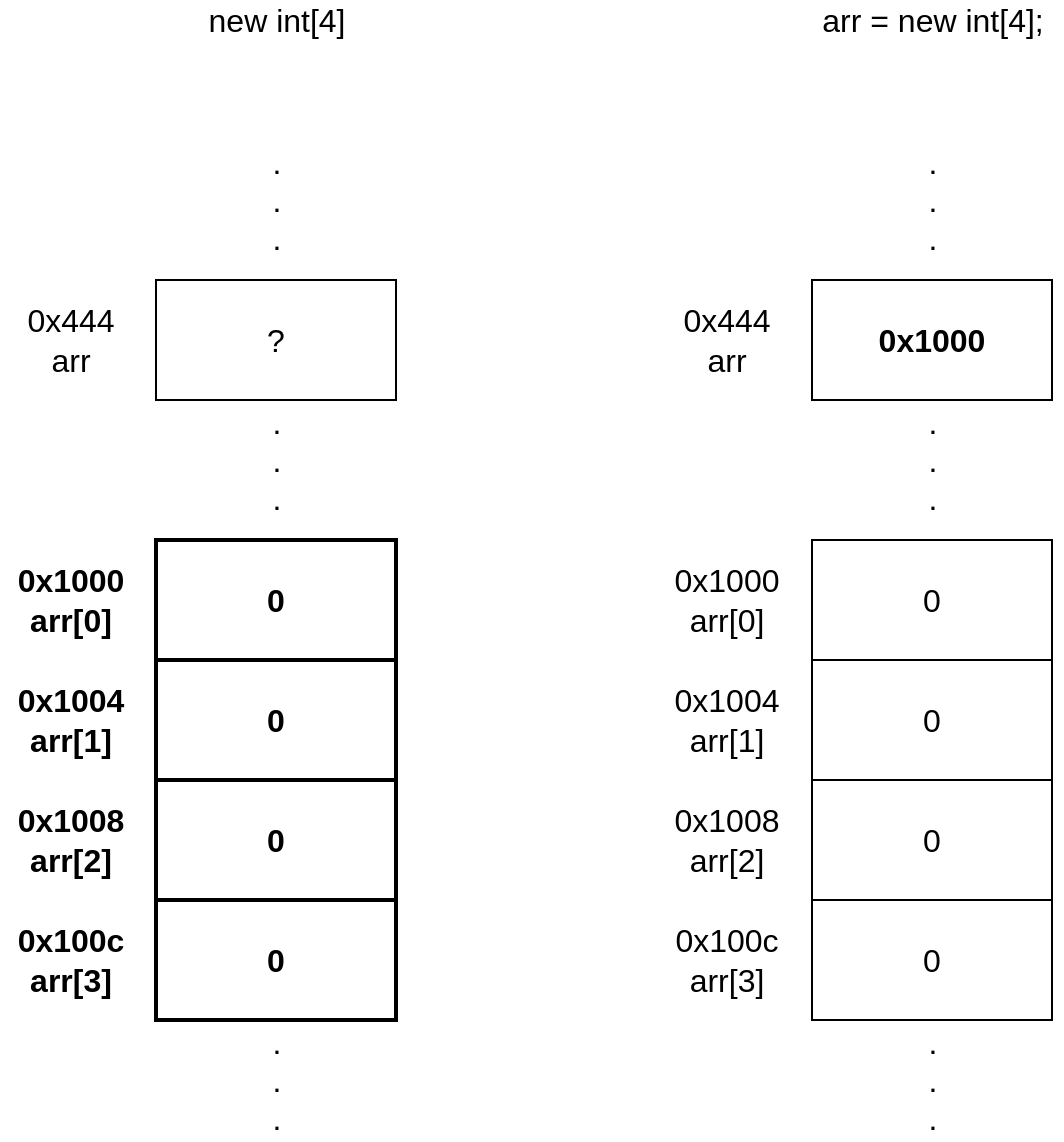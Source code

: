 <mxfile version="13.0.3" type="device"><diagram id="ITMTTmf4ge_pkLb88nsZ" name="Page-1"><mxGraphModel dx="1102" dy="606" grid="1" gridSize="10" guides="1" tooltips="1" connect="1" arrows="1" fold="1" page="1" pageScale="1" pageWidth="850" pageHeight="1100" math="0" shadow="0"><root><mxCell id="0"/><mxCell id="1" parent="0"/><mxCell id="jLR0M8RDpE_PUqkKnQcY-4" value="?" style="rounded=0;whiteSpace=wrap;html=1;fontSize=16;" parent="1" vertex="1"><mxGeometry x="198" y="240" width="120" height="60" as="geometry"/></mxCell><mxCell id="jLR0M8RDpE_PUqkKnQcY-6" value="0x444&lt;br&gt;arr" style="text;html=1;align=center;verticalAlign=middle;resizable=0;points=[];autosize=1;fontSize=16;" parent="1" vertex="1"><mxGeometry x="125" y="250" width="60" height="40" as="geometry"/></mxCell><mxCell id="jLR0M8RDpE_PUqkKnQcY-7" value=".&lt;br&gt;.&lt;br&gt;." style="text;html=1;align=center;verticalAlign=middle;resizable=0;points=[];autosize=1;fontSize=16;" parent="1" vertex="1"><mxGeometry x="248" y="300" width="20" height="60" as="geometry"/></mxCell><mxCell id="jLR0M8RDpE_PUqkKnQcY-8" value="0" style="rounded=0;whiteSpace=wrap;html=1;fontSize=16;strokeWidth=2;fontStyle=1" parent="1" vertex="1"><mxGeometry x="198" y="370" width="120" height="60" as="geometry"/></mxCell><mxCell id="jLR0M8RDpE_PUqkKnQcY-9" value="0x1000&lt;br&gt;arr[0]" style="text;html=1;align=center;verticalAlign=middle;resizable=0;points=[];autosize=1;fontSize=16;strokeWidth=2;fontStyle=1" parent="1" vertex="1"><mxGeometry x="120" y="380" width="70" height="40" as="geometry"/></mxCell><mxCell id="jLR0M8RDpE_PUqkKnQcY-10" value="0" style="rounded=0;whiteSpace=wrap;html=1;fontSize=16;strokeWidth=2;fontStyle=1" parent="1" vertex="1"><mxGeometry x="198" y="430" width="120" height="60" as="geometry"/></mxCell><mxCell id="jLR0M8RDpE_PUqkKnQcY-11" value="0x1004&lt;br&gt;arr[1]" style="text;html=1;align=center;verticalAlign=middle;resizable=0;points=[];autosize=1;fontSize=16;strokeWidth=2;fontStyle=1" parent="1" vertex="1"><mxGeometry x="120" y="440" width="70" height="40" as="geometry"/></mxCell><mxCell id="jLR0M8RDpE_PUqkKnQcY-12" value="0x1008&lt;br&gt;arr[2]" style="text;html=1;align=center;verticalAlign=middle;resizable=0;points=[];autosize=1;fontSize=16;strokeWidth=2;fontStyle=1" parent="1" vertex="1"><mxGeometry x="120" y="500" width="70" height="40" as="geometry"/></mxCell><mxCell id="jLR0M8RDpE_PUqkKnQcY-13" value="0" style="rounded=0;whiteSpace=wrap;html=1;fontSize=16;strokeWidth=2;fontStyle=1" parent="1" vertex="1"><mxGeometry x="198" y="490" width="120" height="60" as="geometry"/></mxCell><mxCell id="jLR0M8RDpE_PUqkKnQcY-14" value="0" style="rounded=0;whiteSpace=wrap;html=1;fontSize=16;strokeWidth=2;fontStyle=1" parent="1" vertex="1"><mxGeometry x="198" y="550" width="120" height="60" as="geometry"/></mxCell><mxCell id="jLR0M8RDpE_PUqkKnQcY-15" value="0x100c&lt;br&gt;arr[3]" style="text;html=1;align=center;verticalAlign=middle;resizable=0;points=[];autosize=1;fontSize=16;strokeWidth=2;fontStyle=1" parent="1" vertex="1"><mxGeometry x="120" y="560" width="70" height="40" as="geometry"/></mxCell><mxCell id="jLR0M8RDpE_PUqkKnQcY-16" value=".&lt;br&gt;.&lt;br&gt;." style="text;html=1;align=center;verticalAlign=middle;resizable=0;points=[];autosize=1;fontSize=16;" parent="1" vertex="1"><mxGeometry x="248" y="170" width="20" height="60" as="geometry"/></mxCell><mxCell id="jLR0M8RDpE_PUqkKnQcY-17" value=".&lt;br&gt;.&lt;br&gt;." style="text;html=1;align=center;verticalAlign=middle;resizable=0;points=[];autosize=1;fontSize=16;" parent="1" vertex="1"><mxGeometry x="248" y="610" width="20" height="60" as="geometry"/></mxCell><mxCell id="ruU_6I5ZIKq6XQCXi5vj-1" value="0x1000" style="rounded=0;whiteSpace=wrap;html=1;fontSize=16;fontStyle=1" parent="1" vertex="1"><mxGeometry x="526" y="240" width="120" height="60" as="geometry"/></mxCell><mxCell id="ruU_6I5ZIKq6XQCXi5vj-2" value="0x444&lt;br&gt;arr" style="text;html=1;align=center;verticalAlign=middle;resizable=0;points=[];autosize=1;fontSize=16;" parent="1" vertex="1"><mxGeometry x="453" y="250" width="60" height="40" as="geometry"/></mxCell><mxCell id="ruU_6I5ZIKq6XQCXi5vj-3" value=".&lt;br&gt;.&lt;br&gt;." style="text;html=1;align=center;verticalAlign=middle;resizable=0;points=[];autosize=1;fontSize=16;" parent="1" vertex="1"><mxGeometry x="576" y="300" width="20" height="60" as="geometry"/></mxCell><mxCell id="ruU_6I5ZIKq6XQCXi5vj-4" value="0" style="rounded=0;whiteSpace=wrap;html=1;fontSize=16;" parent="1" vertex="1"><mxGeometry x="526" y="370" width="120" height="60" as="geometry"/></mxCell><mxCell id="ruU_6I5ZIKq6XQCXi5vj-5" value="0x1000&lt;br&gt;arr[0]" style="text;html=1;align=center;verticalAlign=middle;resizable=0;points=[];autosize=1;fontSize=16;" parent="1" vertex="1"><mxGeometry x="448" y="380" width="70" height="40" as="geometry"/></mxCell><mxCell id="ruU_6I5ZIKq6XQCXi5vj-6" value="0" style="rounded=0;whiteSpace=wrap;html=1;fontSize=16;" parent="1" vertex="1"><mxGeometry x="526" y="430" width="120" height="60" as="geometry"/></mxCell><mxCell id="ruU_6I5ZIKq6XQCXi5vj-7" value="0x1004&lt;br&gt;arr[1]" style="text;html=1;align=center;verticalAlign=middle;resizable=0;points=[];autosize=1;fontSize=16;" parent="1" vertex="1"><mxGeometry x="448" y="440" width="70" height="40" as="geometry"/></mxCell><mxCell id="ruU_6I5ZIKq6XQCXi5vj-8" value="0x1008&lt;br&gt;arr[2]" style="text;html=1;align=center;verticalAlign=middle;resizable=0;points=[];autosize=1;fontSize=16;" parent="1" vertex="1"><mxGeometry x="448" y="500" width="70" height="40" as="geometry"/></mxCell><mxCell id="ruU_6I5ZIKq6XQCXi5vj-9" value="0" style="rounded=0;whiteSpace=wrap;html=1;fontSize=16;" parent="1" vertex="1"><mxGeometry x="526" y="490" width="120" height="60" as="geometry"/></mxCell><mxCell id="ruU_6I5ZIKq6XQCXi5vj-10" value="0" style="rounded=0;whiteSpace=wrap;html=1;fontSize=16;" parent="1" vertex="1"><mxGeometry x="526" y="550" width="120" height="60" as="geometry"/></mxCell><mxCell id="ruU_6I5ZIKq6XQCXi5vj-11" value="0x100c&lt;br&gt;arr[3]" style="text;html=1;align=center;verticalAlign=middle;resizable=0;points=[];autosize=1;fontSize=16;" parent="1" vertex="1"><mxGeometry x="448" y="560" width="70" height="40" as="geometry"/></mxCell><mxCell id="ruU_6I5ZIKq6XQCXi5vj-12" value=".&lt;br&gt;.&lt;br&gt;." style="text;html=1;align=center;verticalAlign=middle;resizable=0;points=[];autosize=1;fontSize=16;" parent="1" vertex="1"><mxGeometry x="576" y="170" width="20" height="60" as="geometry"/></mxCell><mxCell id="ruU_6I5ZIKq6XQCXi5vj-13" value=".&lt;br&gt;.&lt;br&gt;." style="text;html=1;align=center;verticalAlign=middle;resizable=0;points=[];autosize=1;fontSize=16;" parent="1" vertex="1"><mxGeometry x="576" y="610" width="20" height="60" as="geometry"/></mxCell><mxCell id="ruU_6I5ZIKq6XQCXi5vj-14" value="new int[4]" style="text;html=1;align=center;verticalAlign=middle;resizable=0;points=[];autosize=1;fontSize=16;" parent="1" vertex="1"><mxGeometry x="218" y="100" width="80" height="20" as="geometry"/></mxCell><mxCell id="ruU_6I5ZIKq6XQCXi5vj-15" value="arr = new int[4];" style="text;html=1;align=center;verticalAlign=middle;resizable=0;points=[];autosize=1;fontSize=16;" parent="1" vertex="1"><mxGeometry x="521" y="100" width="130" height="20" as="geometry"/></mxCell></root></mxGraphModel></diagram></mxfile>